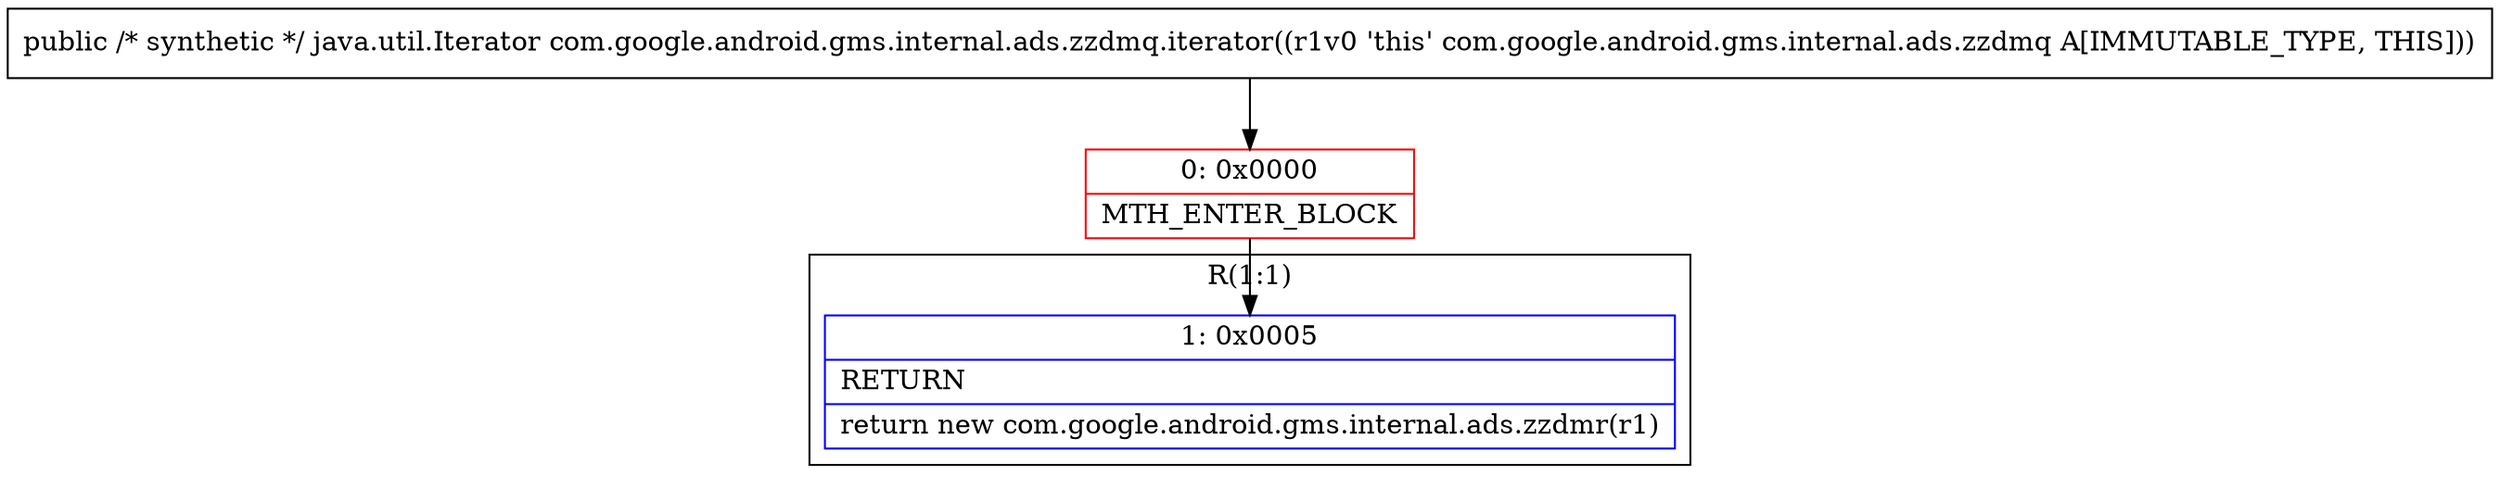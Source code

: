 digraph "CFG forcom.google.android.gms.internal.ads.zzdmq.iterator()Ljava\/util\/Iterator;" {
subgraph cluster_Region_970481381 {
label = "R(1:1)";
node [shape=record,color=blue];
Node_1 [shape=record,label="{1\:\ 0x0005|RETURN\l|return new com.google.android.gms.internal.ads.zzdmr(r1)\l}"];
}
Node_0 [shape=record,color=red,label="{0\:\ 0x0000|MTH_ENTER_BLOCK\l}"];
MethodNode[shape=record,label="{public \/* synthetic *\/ java.util.Iterator com.google.android.gms.internal.ads.zzdmq.iterator((r1v0 'this' com.google.android.gms.internal.ads.zzdmq A[IMMUTABLE_TYPE, THIS])) }"];
MethodNode -> Node_0;
Node_0 -> Node_1;
}

